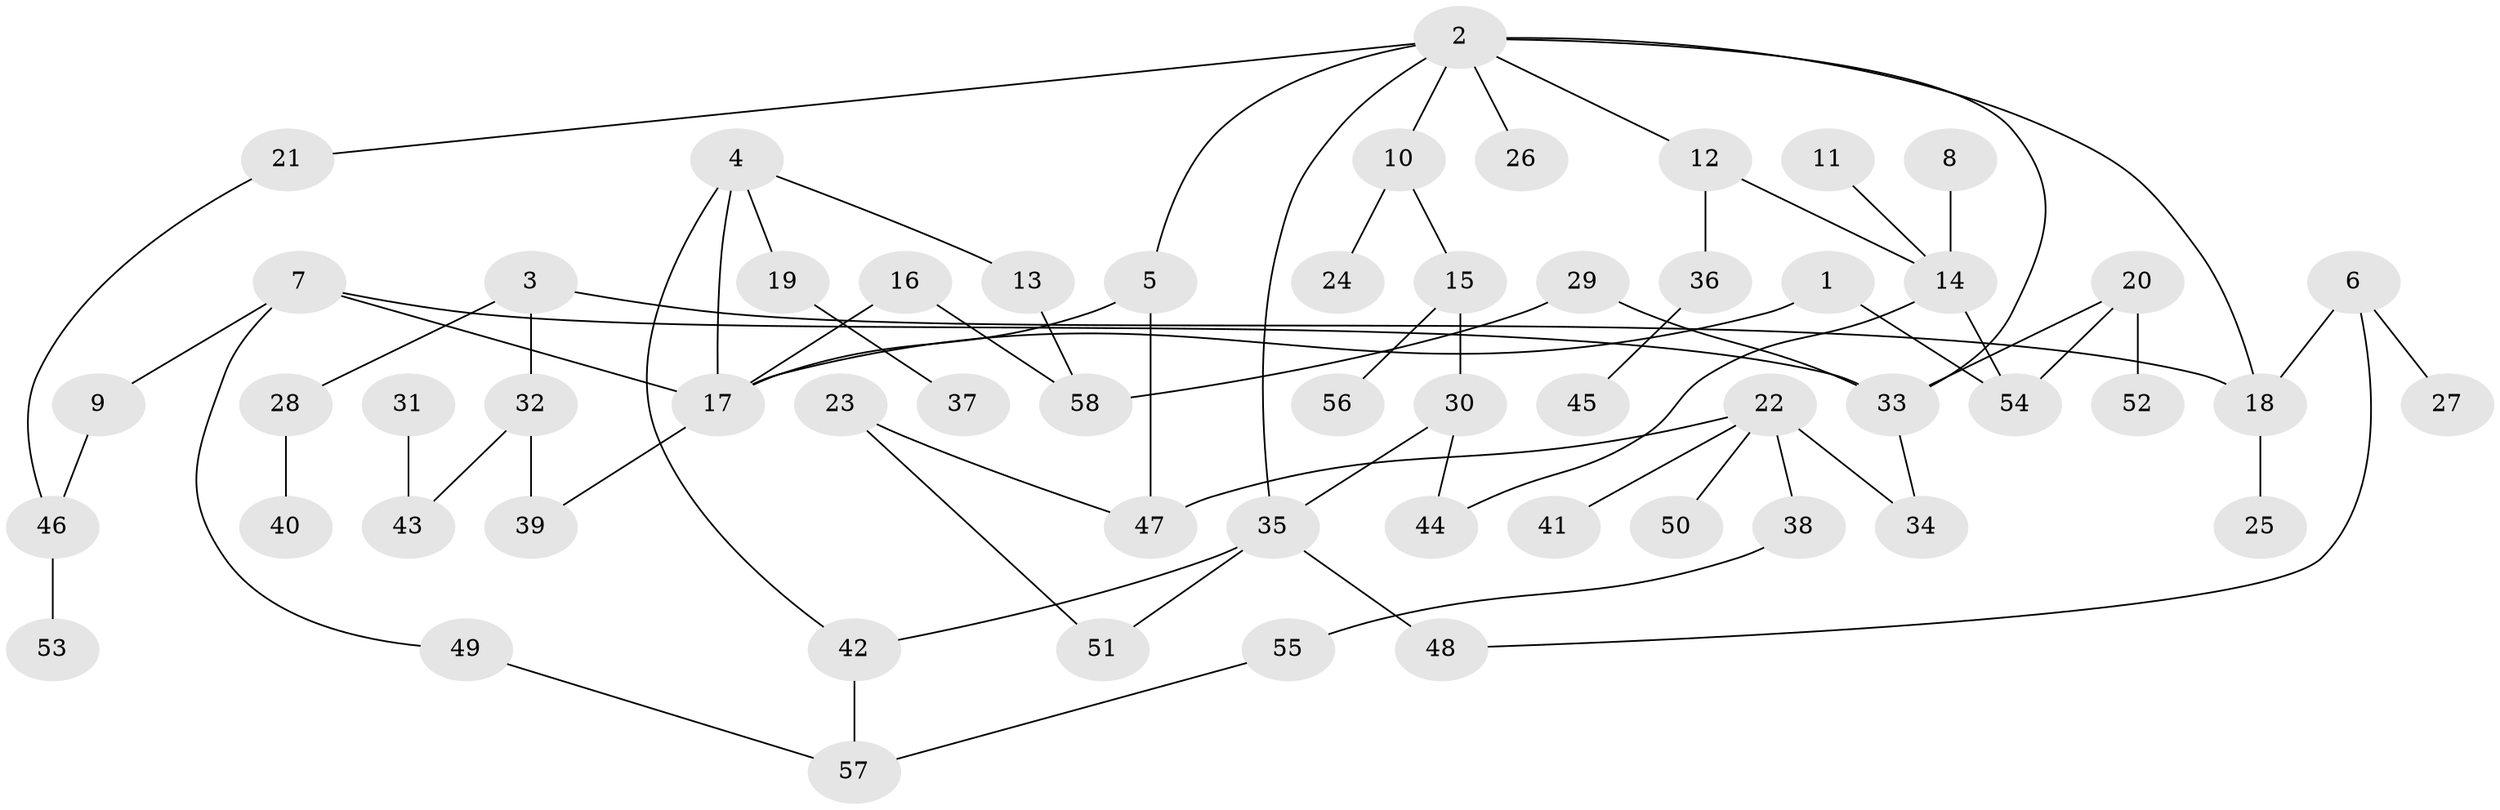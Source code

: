 // original degree distribution, {5: 0.034013605442176874, 7: 0.006802721088435374, 2: 0.3401360544217687, 4: 0.10204081632653061, 1: 0.3333333333333333, 3: 0.1836734693877551}
// Generated by graph-tools (version 1.1) at 2025/36/03/04/25 23:36:05]
// undirected, 58 vertices, 72 edges
graph export_dot {
  node [color=gray90,style=filled];
  1;
  2;
  3;
  4;
  5;
  6;
  7;
  8;
  9;
  10;
  11;
  12;
  13;
  14;
  15;
  16;
  17;
  18;
  19;
  20;
  21;
  22;
  23;
  24;
  25;
  26;
  27;
  28;
  29;
  30;
  31;
  32;
  33;
  34;
  35;
  36;
  37;
  38;
  39;
  40;
  41;
  42;
  43;
  44;
  45;
  46;
  47;
  48;
  49;
  50;
  51;
  52;
  53;
  54;
  55;
  56;
  57;
  58;
  1 -- 17 [weight=1.0];
  1 -- 54 [weight=1.0];
  2 -- 5 [weight=1.0];
  2 -- 10 [weight=1.0];
  2 -- 12 [weight=1.0];
  2 -- 18 [weight=1.0];
  2 -- 21 [weight=1.0];
  2 -- 26 [weight=1.0];
  2 -- 33 [weight=1.0];
  2 -- 35 [weight=1.0];
  3 -- 18 [weight=1.0];
  3 -- 28 [weight=1.0];
  3 -- 32 [weight=1.0];
  4 -- 13 [weight=1.0];
  4 -- 17 [weight=1.0];
  4 -- 19 [weight=1.0];
  4 -- 42 [weight=1.0];
  5 -- 17 [weight=1.0];
  5 -- 47 [weight=1.0];
  6 -- 18 [weight=1.0];
  6 -- 27 [weight=1.0];
  6 -- 48 [weight=1.0];
  7 -- 9 [weight=1.0];
  7 -- 17 [weight=1.0];
  7 -- 33 [weight=1.0];
  7 -- 49 [weight=1.0];
  8 -- 14 [weight=1.0];
  9 -- 46 [weight=1.0];
  10 -- 15 [weight=1.0];
  10 -- 24 [weight=1.0];
  11 -- 14 [weight=1.0];
  12 -- 14 [weight=1.0];
  12 -- 36 [weight=1.0];
  13 -- 58 [weight=1.0];
  14 -- 44 [weight=1.0];
  14 -- 54 [weight=1.0];
  15 -- 30 [weight=1.0];
  15 -- 56 [weight=1.0];
  16 -- 17 [weight=1.0];
  16 -- 58 [weight=1.0];
  17 -- 39 [weight=1.0];
  18 -- 25 [weight=1.0];
  19 -- 37 [weight=1.0];
  20 -- 33 [weight=1.0];
  20 -- 52 [weight=1.0];
  20 -- 54 [weight=1.0];
  21 -- 46 [weight=1.0];
  22 -- 34 [weight=1.0];
  22 -- 38 [weight=1.0];
  22 -- 41 [weight=1.0];
  22 -- 47 [weight=1.0];
  22 -- 50 [weight=1.0];
  23 -- 47 [weight=1.0];
  23 -- 51 [weight=1.0];
  28 -- 40 [weight=1.0];
  29 -- 33 [weight=1.0];
  29 -- 58 [weight=1.0];
  30 -- 35 [weight=1.0];
  30 -- 44 [weight=1.0];
  31 -- 43 [weight=1.0];
  32 -- 39 [weight=1.0];
  32 -- 43 [weight=1.0];
  33 -- 34 [weight=1.0];
  35 -- 42 [weight=1.0];
  35 -- 48 [weight=1.0];
  35 -- 51 [weight=1.0];
  36 -- 45 [weight=1.0];
  38 -- 55 [weight=1.0];
  42 -- 57 [weight=1.0];
  46 -- 53 [weight=1.0];
  49 -- 57 [weight=1.0];
  55 -- 57 [weight=1.0];
}
